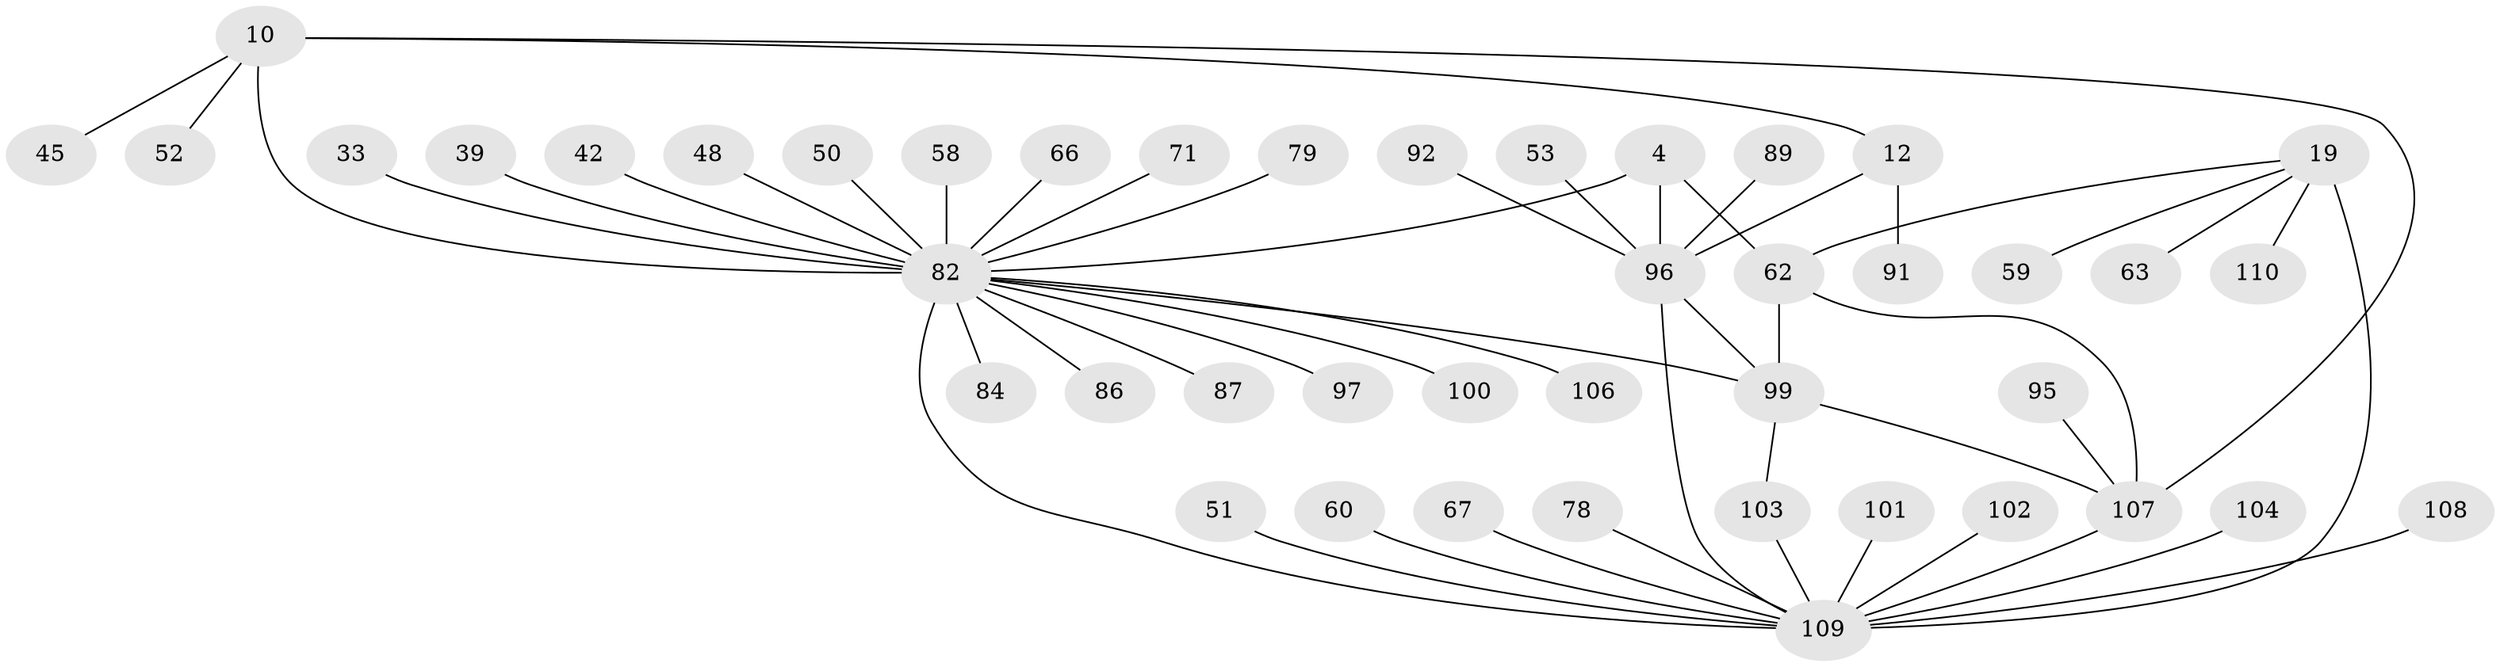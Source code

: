 // original degree distribution, {11: 0.01818181818181818, 9: 0.045454545454545456, 4: 0.01818181818181818, 6: 0.08181818181818182, 7: 0.02727272727272727, 10: 0.02727272727272727, 5: 0.02727272727272727, 8: 0.00909090909090909, 1: 0.5, 3: 0.07272727272727272, 2: 0.17272727272727273}
// Generated by graph-tools (version 1.1) at 2025/57/03/04/25 21:57:59]
// undirected, 44 vertices, 52 edges
graph export_dot {
graph [start="1"]
  node [color=gray90,style=filled];
  4 [super="+3"];
  10 [super="+7+8"];
  12 [super="+11"];
  19 [super="+18"];
  33;
  39;
  42;
  45;
  48;
  50;
  51;
  52;
  53;
  58;
  59;
  60;
  62 [super="+61"];
  63;
  66;
  67;
  71 [super="+56"];
  78;
  79;
  82 [super="+5+57+74"];
  84;
  86;
  87;
  89;
  91;
  92 [super="+40"];
  95;
  96 [super="+35+73+76+15+26+36+37"];
  97;
  99 [super="+68+70+72+25+75+94"];
  100;
  101 [super="+88"];
  102;
  103 [super="+98"];
  104;
  106;
  107 [super="+90+105"];
  108;
  109 [super="+93+20+17"];
  110;
  4 -- 82 [weight=6];
  4 -- 96;
  4 -- 62;
  10 -- 52;
  10 -- 107 [weight=3];
  10 -- 12;
  10 -- 45;
  10 -- 82 [weight=6];
  12 -- 91;
  12 -- 96 [weight=6];
  19 -- 59;
  19 -- 63;
  19 -- 110;
  19 -- 109 [weight=6];
  19 -- 62;
  33 -- 82;
  39 -- 82;
  42 -- 82;
  48 -- 82;
  50 -- 82;
  51 -- 109;
  53 -- 96;
  58 -- 82;
  60 -- 109;
  62 -- 99 [weight=2];
  62 -- 107 [weight=4];
  66 -- 82;
  67 -- 109;
  71 -- 82;
  78 -- 109;
  79 -- 82;
  82 -- 109 [weight=7];
  82 -- 99 [weight=3];
  82 -- 100;
  82 -- 87;
  82 -- 97;
  82 -- 106;
  82 -- 84;
  82 -- 86;
  89 -- 96;
  92 -- 96;
  95 -- 107;
  96 -- 99 [weight=2];
  96 -- 109;
  99 -- 103;
  99 -- 107 [weight=2];
  101 -- 109;
  102 -- 109;
  103 -- 109;
  104 -- 109;
  107 -- 109 [weight=3];
  108 -- 109;
}

